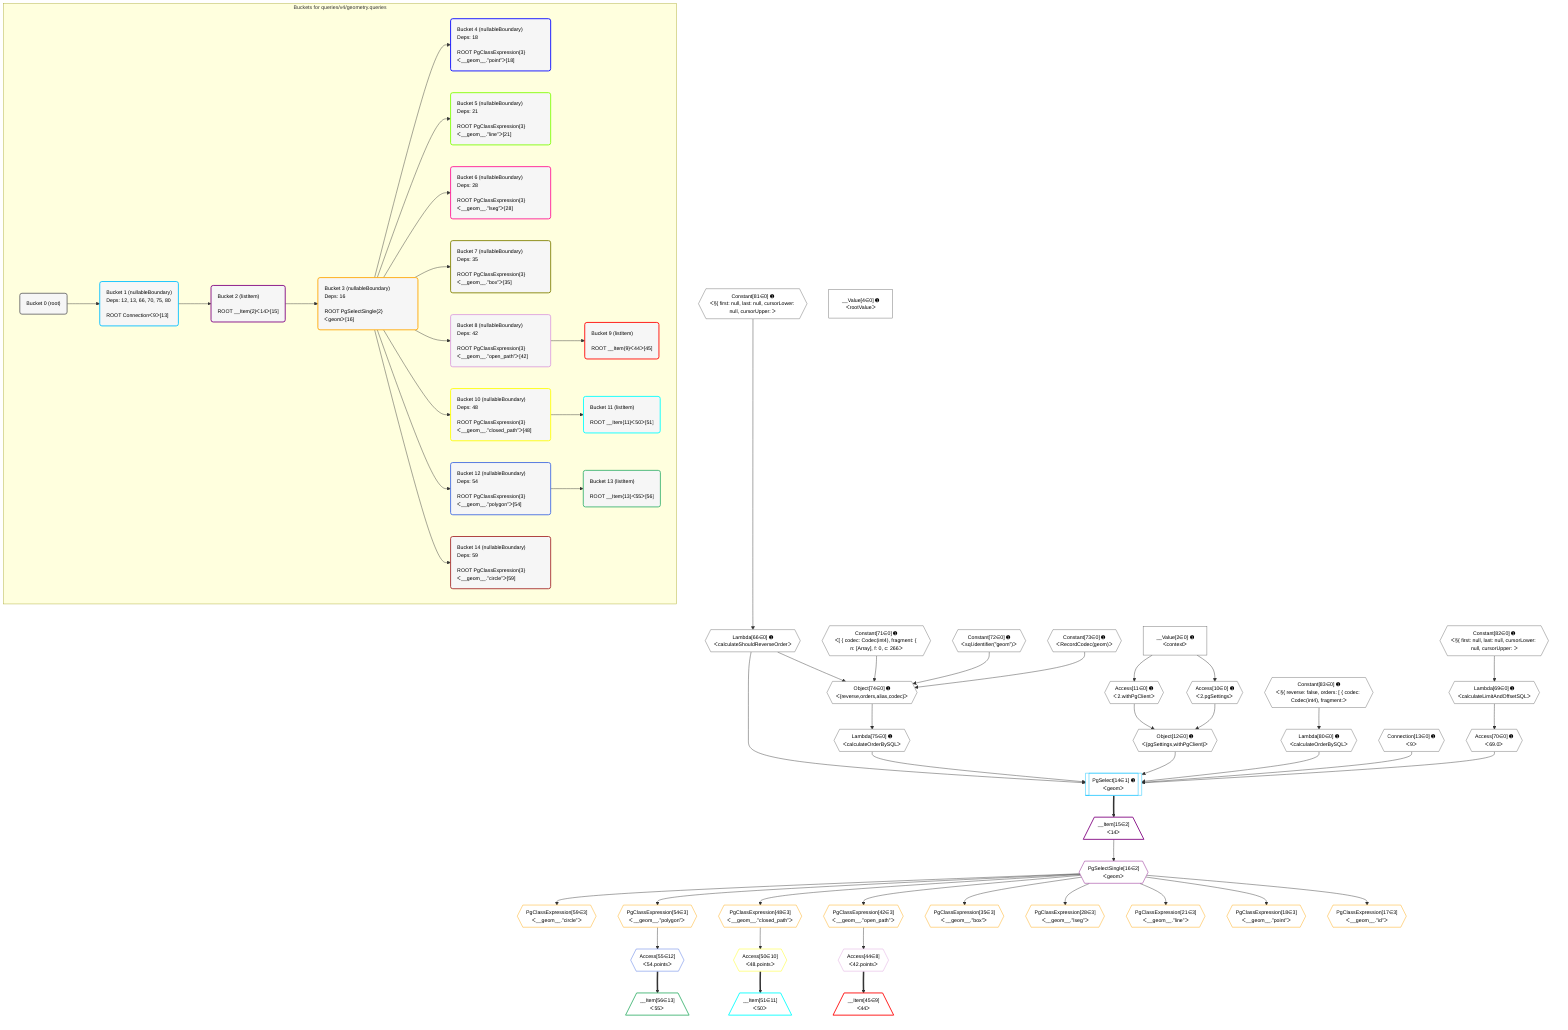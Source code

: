 %%{init: {'themeVariables': { 'fontSize': '12px'}}}%%
graph TD
    classDef path fill:#eee,stroke:#000,color:#000
    classDef plan fill:#fff,stroke-width:1px,color:#000
    classDef itemplan fill:#fff,stroke-width:2px,color:#000
    classDef unbatchedplan fill:#dff,stroke-width:1px,color:#000
    classDef sideeffectplan fill:#fcc,stroke-width:2px,color:#000
    classDef bucket fill:#f6f6f6,color:#000,stroke-width:2px,text-align:left


    %% plan dependencies
    Object74{{"Object[74∈0] ➊<br />ᐸ{reverse,orders,alias,codec}ᐳ"}}:::plan
    Lambda66{{"Lambda[66∈0] ➊<br />ᐸcalculateShouldReverseOrderᐳ"}}:::plan
    Constant71{{"Constant[71∈0] ➊<br />ᐸ[ { codec: Codec(int4), fragment: { n: [Array], f: 0, c: 266ᐳ"}}:::plan
    Constant72{{"Constant[72∈0] ➊<br />ᐸsql.identifier(”geom”)ᐳ"}}:::plan
    Constant73{{"Constant[73∈0] ➊<br />ᐸRecordCodec(geom)ᐳ"}}:::plan
    Lambda66 & Constant71 & Constant72 & Constant73 --> Object74
    Object12{{"Object[12∈0] ➊<br />ᐸ{pgSettings,withPgClient}ᐳ"}}:::plan
    Access10{{"Access[10∈0] ➊<br />ᐸ2.pgSettingsᐳ"}}:::plan
    Access11{{"Access[11∈0] ➊<br />ᐸ2.withPgClientᐳ"}}:::plan
    Access10 & Access11 --> Object12
    __Value2["__Value[2∈0] ➊<br />ᐸcontextᐳ"]:::plan
    __Value2 --> Access10
    __Value2 --> Access11
    Constant81{{"Constant[81∈0] ➊<br />ᐸ§{ first: null, last: null, cursorLower: null, cursorUpper: ᐳ"}}:::plan
    Constant81 --> Lambda66
    Lambda69{{"Lambda[69∈0] ➊<br />ᐸcalculateLimitAndOffsetSQLᐳ"}}:::plan
    Constant82{{"Constant[82∈0] ➊<br />ᐸ§{ first: null, last: null, cursorLower: null, cursorUpper: ᐳ"}}:::plan
    Constant82 --> Lambda69
    Access70{{"Access[70∈0] ➊<br />ᐸ69.0ᐳ"}}:::plan
    Lambda69 --> Access70
    Lambda75{{"Lambda[75∈0] ➊<br />ᐸcalculateOrderBySQLᐳ"}}:::plan
    Object74 --> Lambda75
    Lambda80{{"Lambda[80∈0] ➊<br />ᐸcalculateOrderBySQLᐳ"}}:::plan
    Constant83{{"Constant[83∈0] ➊<br />ᐸ§{ reverse: false, orders: [ { codec: Codec(int4), fragment:ᐳ"}}:::plan
    Constant83 --> Lambda80
    __Value4["__Value[4∈0] ➊<br />ᐸrootValueᐳ"]:::plan
    Connection13{{"Connection[13∈0] ➊<br />ᐸ9ᐳ"}}:::plan
    PgSelect14[["PgSelect[14∈1] ➊<br />ᐸgeomᐳ"]]:::plan
    Object12 & Connection13 & Lambda66 & Access70 & Lambda75 & Lambda80 --> PgSelect14
    __Item15[/"__Item[15∈2]<br />ᐸ14ᐳ"\]:::itemplan
    PgSelect14 ==> __Item15
    PgSelectSingle16{{"PgSelectSingle[16∈2]<br />ᐸgeomᐳ"}}:::plan
    __Item15 --> PgSelectSingle16
    PgClassExpression17{{"PgClassExpression[17∈3]<br />ᐸ__geom__.”id”ᐳ"}}:::plan
    PgSelectSingle16 --> PgClassExpression17
    PgClassExpression18{{"PgClassExpression[18∈3]<br />ᐸ__geom__.”point”ᐳ"}}:::plan
    PgSelectSingle16 --> PgClassExpression18
    PgClassExpression21{{"PgClassExpression[21∈3]<br />ᐸ__geom__.”line”ᐳ"}}:::plan
    PgSelectSingle16 --> PgClassExpression21
    PgClassExpression28{{"PgClassExpression[28∈3]<br />ᐸ__geom__.”lseg”ᐳ"}}:::plan
    PgSelectSingle16 --> PgClassExpression28
    PgClassExpression35{{"PgClassExpression[35∈3]<br />ᐸ__geom__.”box”ᐳ"}}:::plan
    PgSelectSingle16 --> PgClassExpression35
    PgClassExpression42{{"PgClassExpression[42∈3]<br />ᐸ__geom__.”open_path”ᐳ"}}:::plan
    PgSelectSingle16 --> PgClassExpression42
    PgClassExpression48{{"PgClassExpression[48∈3]<br />ᐸ__geom__.”closed_path”ᐳ"}}:::plan
    PgSelectSingle16 --> PgClassExpression48
    PgClassExpression54{{"PgClassExpression[54∈3]<br />ᐸ__geom__.”polygon”ᐳ"}}:::plan
    PgSelectSingle16 --> PgClassExpression54
    PgClassExpression59{{"PgClassExpression[59∈3]<br />ᐸ__geom__.”circle”ᐳ"}}:::plan
    PgSelectSingle16 --> PgClassExpression59
    Access44{{"Access[44∈8]<br />ᐸ42.pointsᐳ"}}:::plan
    PgClassExpression42 --> Access44
    __Item45[/"__Item[45∈9]<br />ᐸ44ᐳ"\]:::itemplan
    Access44 ==> __Item45
    Access50{{"Access[50∈10]<br />ᐸ48.pointsᐳ"}}:::plan
    PgClassExpression48 --> Access50
    __Item51[/"__Item[51∈11]<br />ᐸ50ᐳ"\]:::itemplan
    Access50 ==> __Item51
    Access55{{"Access[55∈12]<br />ᐸ54.pointsᐳ"}}:::plan
    PgClassExpression54 --> Access55
    __Item56[/"__Item[56∈13]<br />ᐸ55ᐳ"\]:::itemplan
    Access55 ==> __Item56

    %% define steps

    subgraph "Buckets for queries/v4/geometry.queries"
    Bucket0("Bucket 0 (root)"):::bucket
    classDef bucket0 stroke:#696969
    class Bucket0,__Value2,__Value4,Access10,Access11,Object12,Connection13,Lambda66,Lambda69,Access70,Constant71,Constant72,Constant73,Object74,Lambda75,Lambda80,Constant81,Constant82,Constant83 bucket0
    Bucket1("Bucket 1 (nullableBoundary)<br />Deps: 12, 13, 66, 70, 75, 80<br /><br />ROOT Connectionᐸ9ᐳ[13]"):::bucket
    classDef bucket1 stroke:#00bfff
    class Bucket1,PgSelect14 bucket1
    Bucket2("Bucket 2 (listItem)<br /><br />ROOT __Item{2}ᐸ14ᐳ[15]"):::bucket
    classDef bucket2 stroke:#7f007f
    class Bucket2,__Item15,PgSelectSingle16 bucket2
    Bucket3("Bucket 3 (nullableBoundary)<br />Deps: 16<br /><br />ROOT PgSelectSingle{2}ᐸgeomᐳ[16]"):::bucket
    classDef bucket3 stroke:#ffa500
    class Bucket3,PgClassExpression17,PgClassExpression18,PgClassExpression21,PgClassExpression28,PgClassExpression35,PgClassExpression42,PgClassExpression48,PgClassExpression54,PgClassExpression59 bucket3
    Bucket4("Bucket 4 (nullableBoundary)<br />Deps: 18<br /><br />ROOT PgClassExpression{3}ᐸ__geom__.”point”ᐳ[18]"):::bucket
    classDef bucket4 stroke:#0000ff
    class Bucket4 bucket4
    Bucket5("Bucket 5 (nullableBoundary)<br />Deps: 21<br /><br />ROOT PgClassExpression{3}ᐸ__geom__.”line”ᐳ[21]"):::bucket
    classDef bucket5 stroke:#7fff00
    class Bucket5 bucket5
    Bucket6("Bucket 6 (nullableBoundary)<br />Deps: 28<br /><br />ROOT PgClassExpression{3}ᐸ__geom__.”lseg”ᐳ[28]"):::bucket
    classDef bucket6 stroke:#ff1493
    class Bucket6 bucket6
    Bucket7("Bucket 7 (nullableBoundary)<br />Deps: 35<br /><br />ROOT PgClassExpression{3}ᐸ__geom__.”box”ᐳ[35]"):::bucket
    classDef bucket7 stroke:#808000
    class Bucket7 bucket7
    Bucket8("Bucket 8 (nullableBoundary)<br />Deps: 42<br /><br />ROOT PgClassExpression{3}ᐸ__geom__.”open_path”ᐳ[42]"):::bucket
    classDef bucket8 stroke:#dda0dd
    class Bucket8,Access44 bucket8
    Bucket9("Bucket 9 (listItem)<br /><br />ROOT __Item{9}ᐸ44ᐳ[45]"):::bucket
    classDef bucket9 stroke:#ff0000
    class Bucket9,__Item45 bucket9
    Bucket10("Bucket 10 (nullableBoundary)<br />Deps: 48<br /><br />ROOT PgClassExpression{3}ᐸ__geom__.”closed_path”ᐳ[48]"):::bucket
    classDef bucket10 stroke:#ffff00
    class Bucket10,Access50 bucket10
    Bucket11("Bucket 11 (listItem)<br /><br />ROOT __Item{11}ᐸ50ᐳ[51]"):::bucket
    classDef bucket11 stroke:#00ffff
    class Bucket11,__Item51 bucket11
    Bucket12("Bucket 12 (nullableBoundary)<br />Deps: 54<br /><br />ROOT PgClassExpression{3}ᐸ__geom__.”polygon”ᐳ[54]"):::bucket
    classDef bucket12 stroke:#4169e1
    class Bucket12,Access55 bucket12
    Bucket13("Bucket 13 (listItem)<br /><br />ROOT __Item{13}ᐸ55ᐳ[56]"):::bucket
    classDef bucket13 stroke:#3cb371
    class Bucket13,__Item56 bucket13
    Bucket14("Bucket 14 (nullableBoundary)<br />Deps: 59<br /><br />ROOT PgClassExpression{3}ᐸ__geom__.”circle”ᐳ[59]"):::bucket
    classDef bucket14 stroke:#a52a2a
    class Bucket14 bucket14
    Bucket0 --> Bucket1
    Bucket1 --> Bucket2
    Bucket2 --> Bucket3
    Bucket3 --> Bucket4 & Bucket5 & Bucket6 & Bucket7 & Bucket8 & Bucket10 & Bucket12 & Bucket14
    Bucket8 --> Bucket9
    Bucket10 --> Bucket11
    Bucket12 --> Bucket13
    end